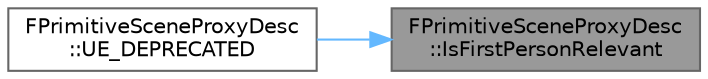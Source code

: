 digraph "FPrimitiveSceneProxyDesc::IsFirstPersonRelevant"
{
 // INTERACTIVE_SVG=YES
 // LATEX_PDF_SIZE
  bgcolor="transparent";
  edge [fontname=Helvetica,fontsize=10,labelfontname=Helvetica,labelfontsize=10];
  node [fontname=Helvetica,fontsize=10,shape=box,height=0.2,width=0.4];
  rankdir="RL";
  Node1 [id="Node000001",label="FPrimitiveSceneProxyDesc\l::IsFirstPersonRelevant",height=0.2,width=0.4,color="gray40", fillcolor="grey60", style="filled", fontcolor="black",tooltip=" "];
  Node1 -> Node2 [id="edge1_Node000001_Node000002",dir="back",color="steelblue1",style="solid",tooltip=" "];
  Node2 [id="Node000002",label="FPrimitiveSceneProxyDesc\l::UE_DEPRECATED",height=0.2,width=0.4,color="grey40", fillcolor="white", style="filled",URL="$d8/d04/structFPrimitiveSceneProxyDesc.html#ab65b9c0b9ba818bf3e5b8f04311df2e4",tooltip=" "];
}
